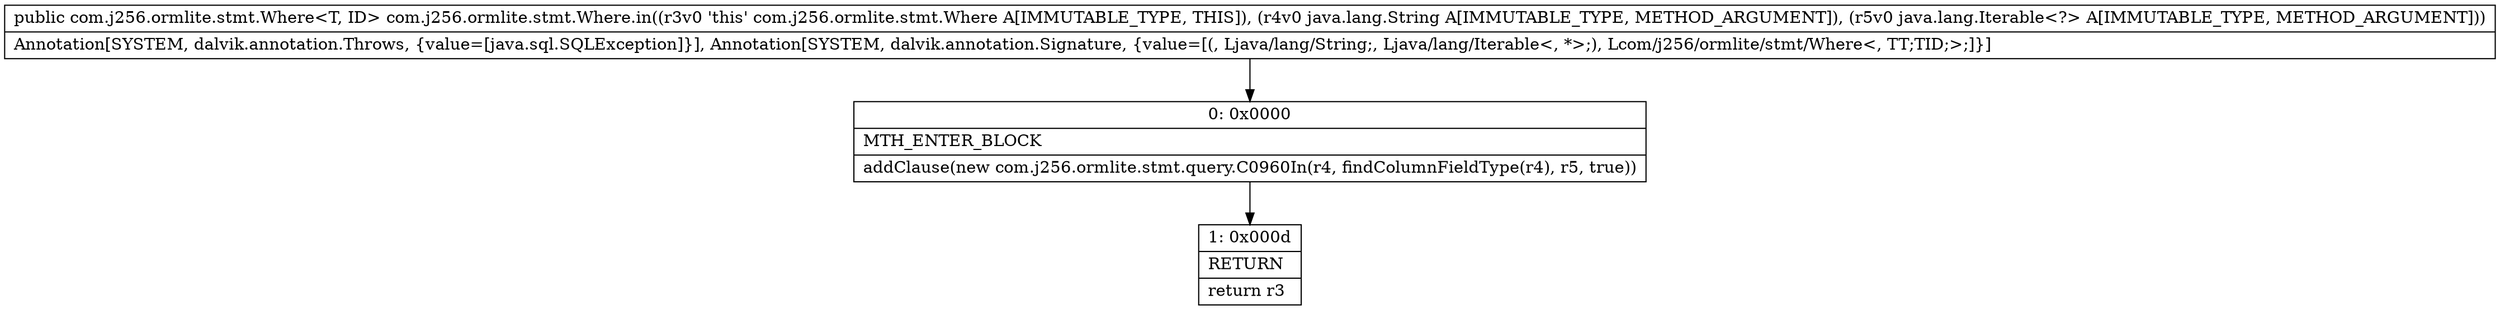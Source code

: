 digraph "CFG forcom.j256.ormlite.stmt.Where.in(Ljava\/lang\/String;Ljava\/lang\/Iterable;)Lcom\/j256\/ormlite\/stmt\/Where;" {
Node_0 [shape=record,label="{0\:\ 0x0000|MTH_ENTER_BLOCK\l|addClause(new com.j256.ormlite.stmt.query.C0960In(r4, findColumnFieldType(r4), r5, true))\l}"];
Node_1 [shape=record,label="{1\:\ 0x000d|RETURN\l|return r3\l}"];
MethodNode[shape=record,label="{public com.j256.ormlite.stmt.Where\<T, ID\> com.j256.ormlite.stmt.Where.in((r3v0 'this' com.j256.ormlite.stmt.Where A[IMMUTABLE_TYPE, THIS]), (r4v0 java.lang.String A[IMMUTABLE_TYPE, METHOD_ARGUMENT]), (r5v0 java.lang.Iterable\<?\> A[IMMUTABLE_TYPE, METHOD_ARGUMENT]))  | Annotation[SYSTEM, dalvik.annotation.Throws, \{value=[java.sql.SQLException]\}], Annotation[SYSTEM, dalvik.annotation.Signature, \{value=[(, Ljava\/lang\/String;, Ljava\/lang\/Iterable\<, *\>;), Lcom\/j256\/ormlite\/stmt\/Where\<, TT;TID;\>;]\}]\l}"];
MethodNode -> Node_0;
Node_0 -> Node_1;
}

